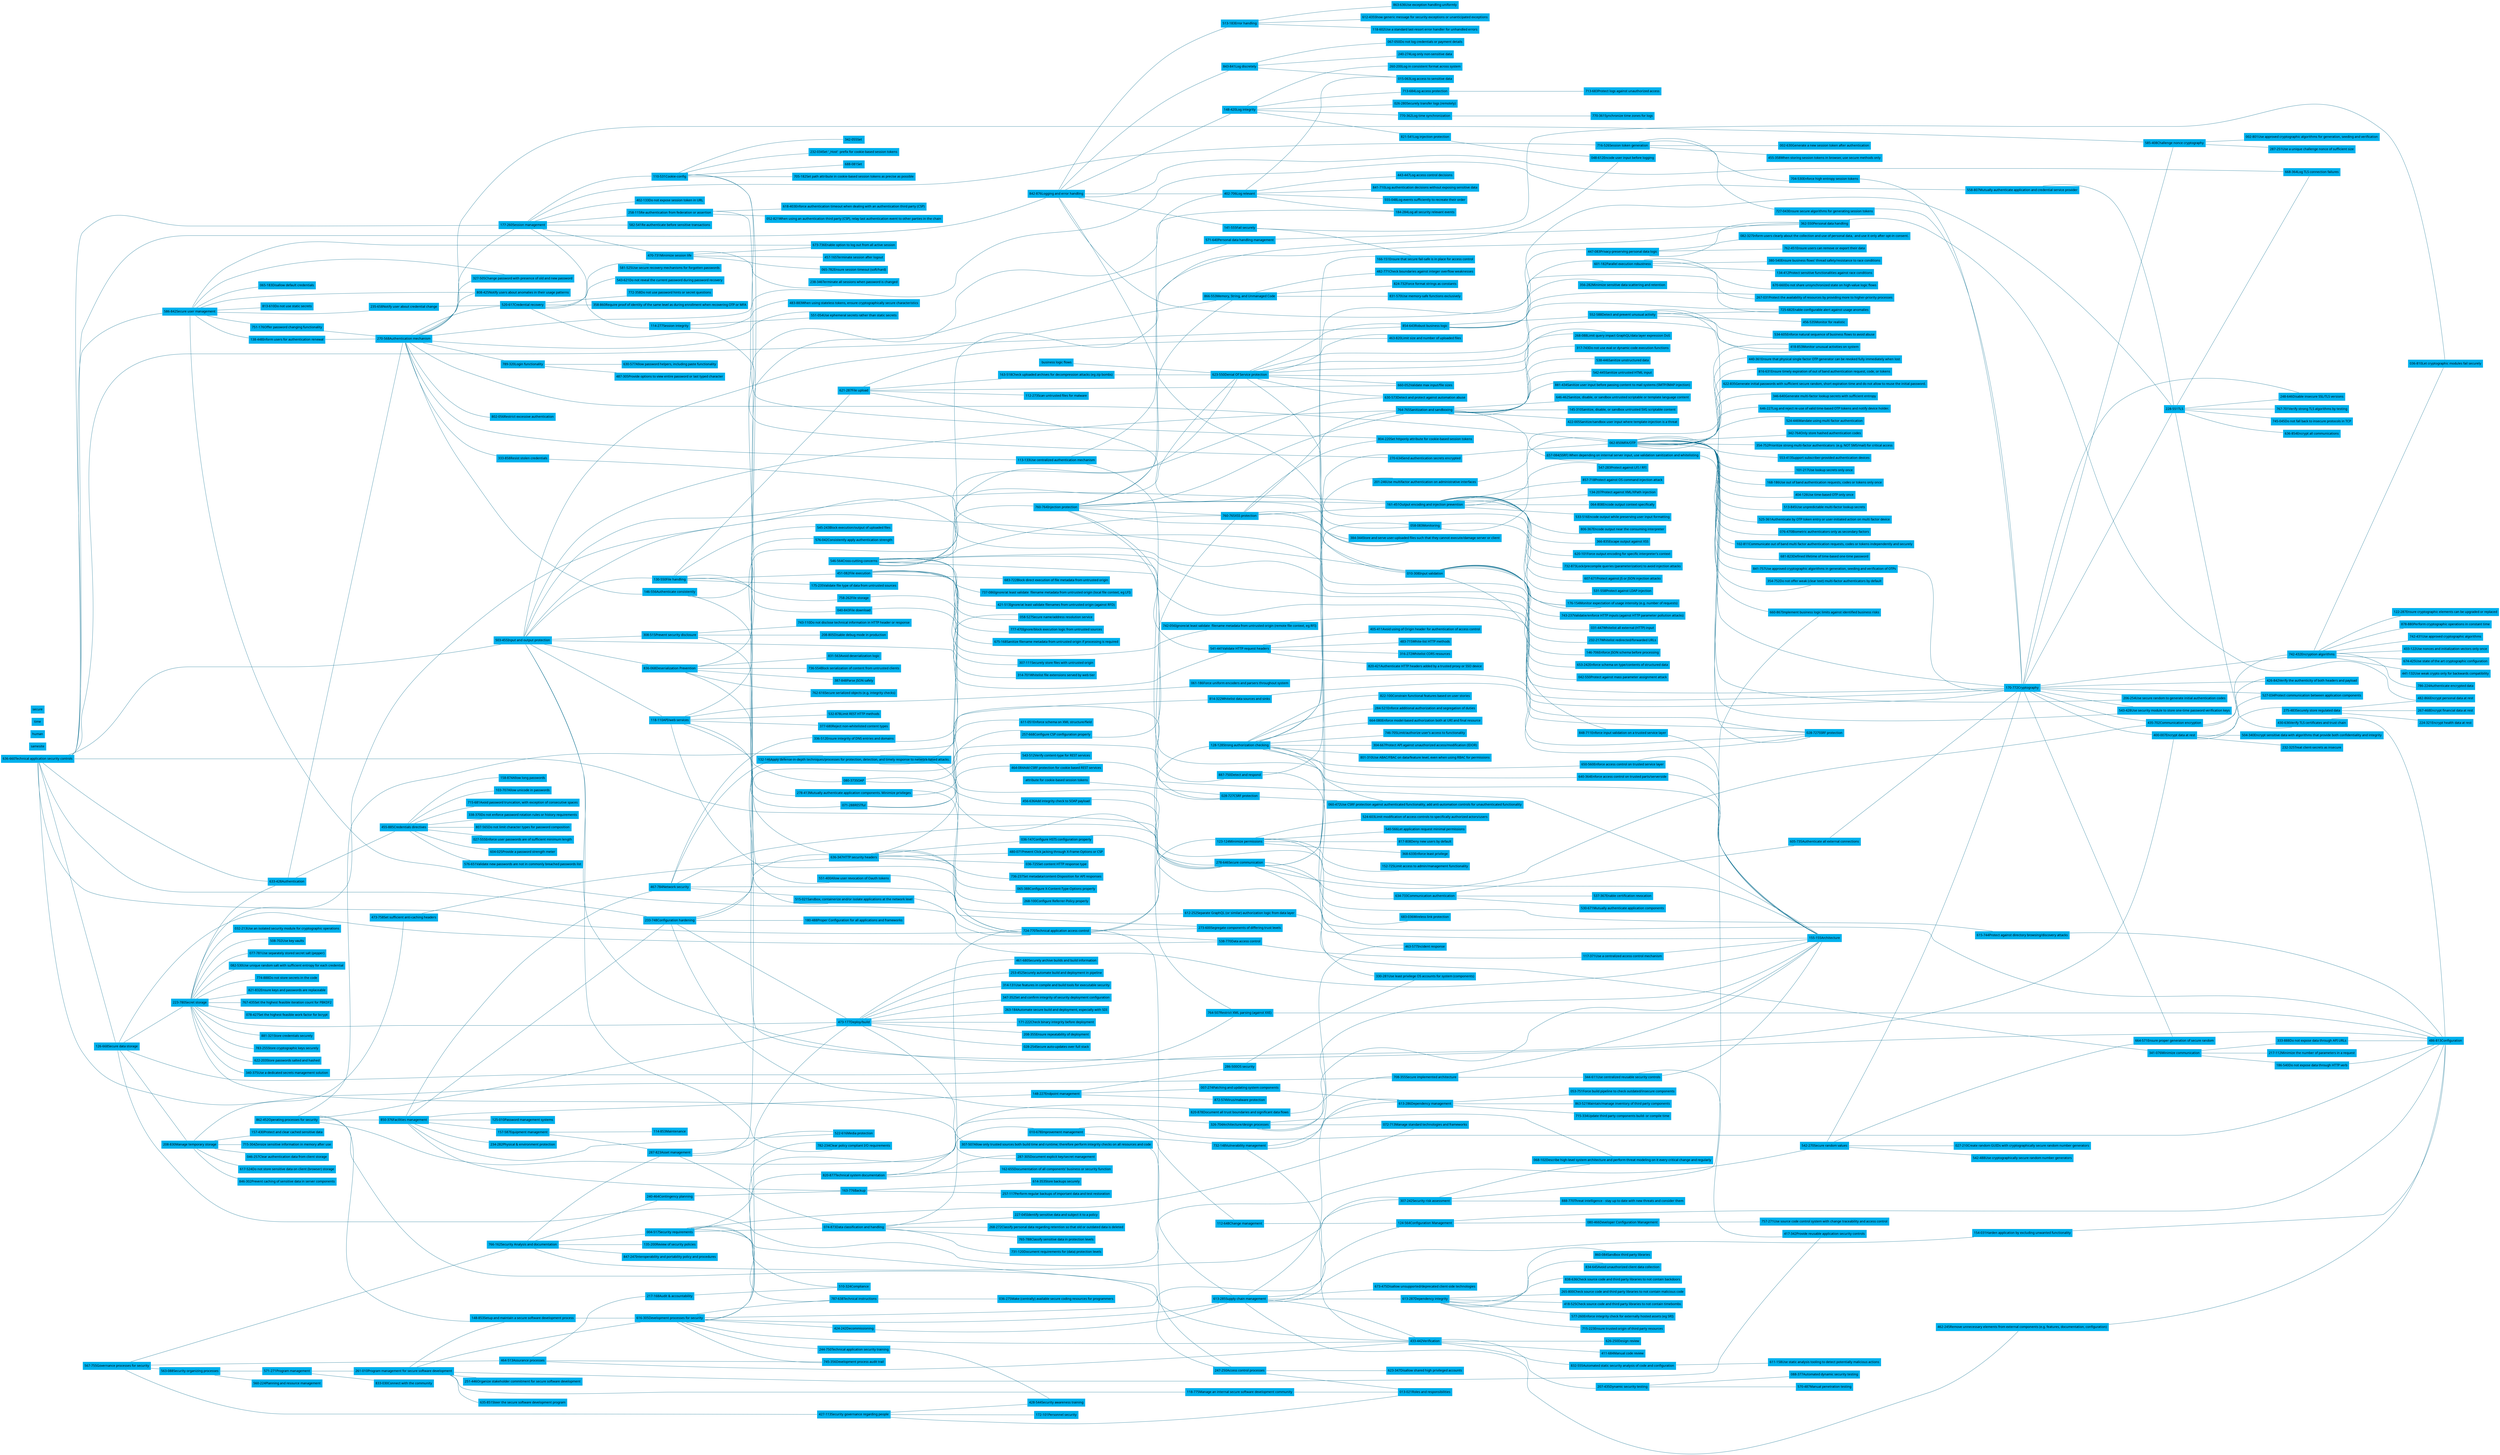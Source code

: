 graph G {
    node [
        fixedsize="false"
        fontname="Tahoma"
        color="white"
        fillcolor="deepskyblue2"
        fontcolor="black"
        shape="box"
        style="filled"
    ]

    edge [
        fontname="Arial"
        color="deepskyblue4"
        fontcolor="black"
        fontsize="12"
    ]

    rankdir=LR;

    

    "571-640Personal data handling management" -- "362-550Personal data handling";
"464-513Assurance processes" -- "433-442Verification";
"464-513Assurance processes" -- "217-168Audit & accountability";
"464-513Assurance processes" -- "745-356Development process audit trail";
"240-464Contingency planning" -- "163-776Backup";
"820-878Document all trust boundaries and significant data flows" -- "155-155Architecture";
"586-842Secure user management" -- "724-770Technical application access control";
"586-842Secure user management" -- "065-183Disallow default credentials";
"586-842Secure user management" -- "813-610Do not use static secrets";
"586-842Secure user management" -- "235-658Notify user about credential change";
"586-842Secure user management" -- "327-505Change password with presence of old and new password";
"586-842Secure user management" -- "138-448Inform users for authentication renewal";
"586-842Secure user management" -- "808-425Notify users about anomalies in their usage patterns";
"586-842Secure user management" -- "751-176Offer password changing functionality";
"586-842Secure user management" -- "673-736Enable option to log out from all active session";
"257-668Configure CSP configuration properly" -- "760-765XSS protection";
"141-555Fail securely" -- "036-810Let cryptographic modules fail securely";
"141-555Fail securely" -- "166-151Ensure that secure fail-safe is in place for access control";
"342-055Set "samesite" attribute for cookie-based session tokens" -- "028-727CSRF protection";
"464-084Add CSRF protection for cookie based REST services" -- "028-727CSRF protection";
"261-010Program management for secure software development" -- "616-305Development processes for security";
"261-010Program management for secure software development" -- "118-775Manage an internal secure software development community";
"261-010Program management for secure software development" -- "251-446Organize stakeholder commitment for secure software development";
"261-010Program management for secure software development" -- "417-342Provide reusable application security controls";
"261-010Program management for secure software development" -- "635-851Steer the secure software development program";
"261-010Program management for secure software development" -- "148-853Setup and maintain a secure software development process";
"286-500OS security" -- "330-281Use least privilege OS accounts for system (components)";
"615-744Protect against directory browsing/discovery attacks" -- "486-813Configuration";
"132-146Apply defense-in-depth techniques/processes for protection, detection, and timely response to network-based attacks." -- "623-550Denial Of Service protection";
"132-146Apply defense-in-depth techniques/processes for protection, detection, and timely response to network-based attacks." -- "724-770Technical application access control";
"732-148Vulnerability management" -- "463-577Incident response";
"732-148Vulnerability management" -- "613-286Dependency management";
"732-148Vulnerability management" -- "433-442Verification";
"760-764Injection protection" -- "760-765XSS protection";
"760-764Injection protection" -- "384-344Store and serve user-uploaded files such that they cannot execute/damage server or client";
"760-764Injection protection" -- "010-308Input validation";
"760-764Injection protection" -- "866-553Memory, String, and Unmanaged Code";
"760-764Injection protection" -- "161-451Output encoding and injection prevention";
"760-764Injection protection" -- "764-765Sanitization and sandboxing";
"760-764Injection protection" -- "541-441Validate HTTP request headers";
"760-764Injection protection" -- "764-507Restrict XML parsing (against XXE)";
"760-764Injection protection" -- "048-612Encode user input before logging";
"336-512Ensure integrity of DNS entries and domains" -- "058-527Secure name/address resolution service";
"571-271Program management" -- "833-030Connect with the community";
"571-271Program management" -- "261-010Program management for secure software development";
"751-176Offer password changing functionality" -- "270-568Authentication mechanism";
"605-735Authenticate all external connections" -- "170-772Cryptography";
"551-054Use ephemeral secrets rather than static secrets" -- "270-568Authentication mechanism";
"061-186Force uniform encoders and parsers throughout system" -- "028-727SSRF protection";
"836-068Deserialization Prevention" -- "831-563Avoid deserialization logic";
"836-068Deserialization Prevention" -- "736-554Block serialization of content from untrusted clients";
"836-068Deserialization Prevention" -- "387-848Parse JSON safely";
"836-068Deserialization Prevention" -- "762-616Secure serialized objects (e.g. integrity checks)";
"836-068Deserialization Prevention" -- "515-021Sandbox, containerize and/or isolate applications at the network level";
"836-068Deserialization Prevention" -- "184-284Log all security relevant events";
"503-455Input and output protection" -- "118-110API/web services";
"503-455Input and output protection" -- "836-068Deserialization Prevention";
"503-455Input and output protection" -- "130-550File handling";
"503-455Input and output protection" -- "010-308Input validation";
"503-455Input and output protection" -- "866-553Memory, String, and Unmanaged Code";
"503-455Input and output protection" -- "161-451Output encoding and injection prevention";
"503-455Input and output protection" -- "308-515Prevent security disclosure";
"503-455Input and output protection" -- "764-765Sanitization and sandboxing";
"503-455Input and output protection" -- "541-441Validate HTTP request headers";
"503-455Input and output protection" -- "764-507Restrict XML parsing (against XXE)";
"503-455Input and output protection" -- "782-234Clear policy compliant I/O requirements";
"114-277Session integrity" -- "551-054Use ephemeral secrets rather than static secrets";
"114-277Session integrity" -- "483-883When using stateless tokens, ensure cryptographically secure characteristics";
"887-750Detect and respond" -- "463-577Incident response";
"887-750Detect and respond" -- "058-083Monitoring";
"333-858Resist stolen credentials" -- "170-772Cryptography";
"764-507Restrict XML parsing (against XXE)" -- "486-813Configuration";
"004-517Security requirements" -- "433-442Verification";
"004-517Security requirements" -- "510-324Compliance";
"004-517Security requirements" -- "074-873Data classification and handling";
"004-517Security requirements" -- "782-234Clear policy compliant I/O requirements";
"004-517Security requirements" -- "072-713Manage standard technologies and frameworks";
"004-517Security requirements" -- "787-638Technical instructions";
"430-636Verify TLS certificates and trust chain" -- "486-813Configuration";
"704-530Enforce high entropy session tokens" -- "170-772Cryptography";
"163-518Check uploaded archives for decompression attacks (eg zip bombs)" -- "623-550Denial Of Service protection";
"760-765XSS protection" -- "384-344Store and serve user-uploaded files such that they cannot execute/damage server or client";
"760-765XSS protection" -- "010-308Input validation";
"760-765XSS protection" -- "161-451Output encoding and injection prevention";
"760-765XSS protection" -- "764-765Sanitization and sandboxing";
"760-765XSS protection" -- "804-220Set httponly attribute for cookie-based session tokens";
"071-288RESTful" -- "464-084Add CSRF protection for cookie based REST services";
"071-288RESTful" -- "543-512Verify content-type for REST services";
"138-448Inform users for authentication renewal" -- "270-568Authentication mechanism";
"307-507Allow only trusted sources both build time and runtime; therefore perform integrity checks on all resources and code" -- "613-285Supply chain management";
"201-246Use multifactor authentication on administrative interfaces" -- "062-850MFA/OTP";
"636-660Technical application security controls" -- "633-428Authentication";
"636-660Technical application security controls" -- "233-748Configuration hardening";
"636-660Technical application security controls" -- "503-455Input and output protection";
"636-660Technical application security controls" -- "842-876Logging and error handling";
"636-660Technical application security controls" -- "854-643Robust business logic";
"636-660Technical application security controls" -- "278-646Secure communication";
"636-660Technical application security controls" -- "126-668Secure data storage";
"636-660Technical application security controls" -- "708-355Secure implemented architecture";
"636-660Technical application security controls" -- "586-842Secure user management";
"636-660Technical application security controls" -- "177-260Session management";
"636-660Technical application security controls" -- "724-770Technical application access control";
"527-034Protect communication between application components" -- "170-772Cryptography";
"456-535Monitor for realistic "human time" business logic flows" -- "623-550Denial Of Service protection";
"424-242Decommissioning" -- "613-285Supply chain management";
"040-843File download" -- "314-701Whitelist file extensions served by web tier";
"866-553Memory, String, and Unmanaged Code" -- "482-771Check boundaries against integer overflow weaknesses";
"866-553Memory, String, and Unmanaged Code" -- "824-732Force format strings as constants";
"866-553Memory, String, and Unmanaged Code" -- "831-570Use memory-safe functions exclusively";
"657-084(SSRF) When depending on internal server input, use validation sanitization and whitelisting" -- "028-727SSRF protection";
"623-550Denial Of Service protection" -- "630-573Detect and protect against automation abuse";
"623-550Denial Of Service protection" -- "463-820Limit size and number of uploaded files";
"623-550Denial Of Service protection" -- "660-052Validate max input/file sizes";
"623-550Denial Of Service protection" -- "176-154Monitor expectation of usage intensity (e.g. number of requests)";
"623-550Denial Of Service protection" -- "268-088Limit query impact GraphQL/data layer expression DoS";
"623-550Denial Of Service protection" -- "854-643Robust business logic";
"623-550Denial Of Service protection" -- "725-682Enable configurable alert against usage anomalies";
"623-550Denial Of Service protection" -- "418-853Monitor unusual activities on system";
"623-550Denial Of Service protection" -- "267-031Protect the availability of resources by providing more to higher-priority processes";
"842-876Logging and error handling" -- "513-183Error handling";
"842-876Logging and error handling" -- "141-555Fail securely";
"842-876Logging and error handling" -- "843-841Log discretely";
"842-876Logging and error handling" -- "148-420Log integrity";
"842-876Logging and error handling" -- "402-706Log relevant";
"842-876Logging and error handling" -- "058-083Monitoring";
"842-876Logging and error handling" -- "725-682Enable configurable alert against usage anomalies";
"842-876Logging and error handling" -- "668-364Log TLS connection failures";
"270-568Authentication mechanism" -- "558-807Mutually authenticate application and credential service provider";
"270-568Authentication mechanism" -- "333-858Resist stolen credentials";
"270-568Authentication mechanism" -- "802-056Restrict excessive authentication";
"270-568Authentication mechanism" -- "113-133Use centralized authentication mechanism";
"270-568Authentication mechanism" -- "146-556Authenticate consistently";
"270-568Authentication mechanism" -- "585-408Challenge nonce cryptography";
"270-568Authentication mechanism" -- "520-617Credential recovery";
"270-568Authentication mechanism" -- "789-320Login functionality";
"270-568Authentication mechanism" -- "062-850MFA/OTP";
"270-568Authentication mechanism" -- "327-505Change password with presence of old and new password";
"270-568Authentication mechanism" -- "808-425Notify users about anomalies in their usage patterns";
"270-568Authentication mechanism" -- "177-260Session management";
"157-587Equipment management" -- "287-823Asset management";
"157-587Equipment management" -- "114-853Maintenance";
"451-082File execution" -- "683-722Block direct execution of file metadata from untrusted origin";
"451-082File execution" -- "737-086Ignore/at least validate  filename metadata from untrusted origin (local file context, eg LFI)";
"451-082File execution" -- "742-056Ignore/at least validate  filename metadata from untrusted origin (remote file context, eg RFI)";
"451-082File execution" -- "421-513Ignore/at least validate filenames from untrusted origin (against RFD)";
"451-082File execution" -- "777-470Ignore/block execution logic from untrusted sources";
"451-082File execution" -- "675-168Sanitize filename metadata from untrusted origin if processing is required";
"613-285Supply chain management" -- "307-242Security risk assessment";
"613-285Supply chain management" -- "673-475Disallow unsupported/deprecated client-side technologies";
"613-285Supply chain management" -- "154-031Harden application by excluding unwanted functionality";
"613-285Supply chain management" -- "462-245Remove unnecessary elements from external components (e.g. features, documentation, configuration)";
"613-285Supply chain management" -- "613-287Dependency integrity";
"613-285Supply chain management" -- "613-286Dependency management";
"613-285Supply chain management" -- "433-442Verification";
"248-646Disable insecure SSL/TLS versions" -- "170-772Cryptography";
"113-133Use centralized authentication mechanism" -- "155-155Architecture";
"113-133Use centralized authentication mechanism" -- "402-706Log relevant";
"558-807Mutually authenticate application and credential service provider" -- "228-551TLS";
"567-755Governance processes for security" -- "464-513Assurance processes";
"567-755Governance processes for security" -- "766-162Security Analysis and documentation";
"567-755Governance processes for security" -- "427-113Security governance regarding people";
"567-755Governance processes for security" -- "563-088Security organizing processes";
"787-638Technical instructions" -- "036-275Make (centrally) available secure coding resources for programmers";
"223-780Secret storage" -- "473-177Deploy/build";
"223-780Secret storage" -- "170-772Cryptography";
"223-780Secret storage" -- "633-428Authentication";
"223-780Secret storage" -- "774-888Do not store secrets in the code";
"223-780Secret storage" -- "821-832Ensure keys and passwords are replaceable";
"223-780Secret storage" -- "767-435Set the highest feasible iteration count for PBKDF2";
"223-780Secret storage" -- "078-427Set the highest feasible work factor for bcrypt";
"223-780Secret storage" -- "881-321Store credentials securely";
"223-780Secret storage" -- "783-255Store cryptographic keys securely";
"223-780Secret storage" -- "622-203Store passwords salted and hashed";
"223-780Secret storage" -- "340-375Use a dedicated secrets management solution";
"223-780Secret storage" -- "032-213Use an isolated security module for cryptographic operations";
"223-780Secret storage" -- "508-702Use key vaults";
"223-780Secret storage" -- "077-781Use separately stored secret salt (pepper)";
"223-780Secret storage" -- "082-530Use unique random salt with sufficient entropy for each credential";
"223-780Secret storage" -- "287-305Document explicit key/secret management";
"862-452Operating processes for security" -- "473-177Deploy/build";
"862-452Operating processes for security" -- "247-250Access control processes";
"862-452Operating processes for security" -- "887-750Detect and respond";
"862-452Operating processes for security" -- "850-376Facilities management";
"862-452Operating processes for security" -- "010-678Improvement management";
"862-452Operating processes for security" -- "148-853Setup and maintain a secure software development process";
"058-083Monitoring" -- "176-154Monitor expectation of usage intensity (e.g. number of requests)";
"058-083Monitoring" -- "418-853Monitor unusual activities on system";
"433-442Verification" -- "832-555Automated static security analysis of code and configuration";
"433-442Verification" -- "626-250Design review";
"433-442Verification" -- "207-435Dynamic security testing";
"433-442Verification" -- "411-684Manual code review";
"341-076Minimize communication" -- "333-888Do not expose data through API URLs";
"341-076Minimize communication" -- "186-540Do not expose data through HTTP verb";
"341-076Minimize communication" -- "217-112Minimize the number of parameters in a request";
"640-364Enforce access control on trusted parts/serverside" -- "155-155Architecture";
"473-758Set sufficient anti-caching headers" -- "636-347HTTP security headers";
"513-183Error handling" -- "612-435Show generic message for security exceptions or unanticipated exceptions";
"513-183Error handling" -- "118-602Use a standard last-resort error handler for unhandled errors";
"513-183Error handling" -- "863-636Use exception handling uniformly";
"110-531Cookie-config" -- "232-034Set '_Host'  prefix for cookie-based session tokens";
"110-531Cookie-config" -- "342-055Set "samesite" attribute for cookie-based session tokens";
"110-531Cookie-config" -- "688-081Set "secure" attribute for cookie-based session tokens";
"110-531Cookie-config" -- "804-220Set httponly attribute for cookie-based session tokens";
"110-531Cookie-config" -- "705-182Set path attribute in cookie-based session tokens as precise as possible";
"110-531Cookie-config" -- "636-347HTTP security headers";
"542-270Secure random values" -- "170-772Cryptography";
"542-270Secure random values" -- "027-210Create random GUIDs with cryptographically secure random number generators";
"542-270Secure random values" -- "664-571Ensure proper generation of secure random";
"542-270Secure random values" -- "542-488Use cryptographically secure random number generators";
"036-147Configure HSTS configuration properly" -- "278-646Secure communication";
"117-371Use a centralized access control mechanism" -- "155-155Architecture";
"447-083Privacy-preserving personal data logic" -- "762-451Ensure users can remove or export their data";
"447-083Privacy-preserving personal data logic" -- "082-327Inform users clearly about the collection and use of personal data,  and use it only after opt-in consent.";
"447-083Privacy-preserving personal data logic" -- "362-550Personal data handling";
"010-308Input validation" -- "848-711Enforce input validation on a trusted service layer";
"010-308Input validation" -- "653-242Enforce schema on type/contents of structured data";
"010-308Input validation" -- "176-154Monitor expectation of usage intensity (e.g. number of requests)";
"010-308Input validation" -- "042-550Protect against mass parameter assignment attack";
"010-308Input validation" -- "743-237Validatie/enforce HTTP inputs (against HTTP parameter pollution attacks)";
"010-308Input validation" -- "031-447Whitelist all external (HTTP) input";
"010-308Input validation" -- "232-217Whitelist redirected/forwarded URLs";
"010-308Input validation" -- "146-706Enforce JSON schema before processing";
"258-115Re-authentication from federation or assertion" -- "551-400Allow user revocation of Oauth tokens";
"258-115Re-authentication from federation or assertion" -- "618-403Enforce authentication timeout when dealing with an authentication third party (CSP)";
"258-115Re-authentication from federation or assertion" -- "052-821When using an authentication third party (CSP), relay last authentication event to other parties in the chain";
"832-555Automated static security analysis of code and configuration" -- "611-158Use static analysis tooling to detect potentially malicious actions";
"633-428Authentication" -- "270-568Authentication mechanism";
"633-428Authentication" -- "455-885Credentials directives";
"287-823Asset management" -- "074-873Data classification and handling";
"287-823Asset management" -- "571-640Personal data handling management";
"287-823Asset management" -- "522-616Media protection";
"821-541Log injection protection" -- "048-612Encode user input before logging";
"326-704Architecture/design processes" -- "155-155Architecture";
"326-704Architecture/design processes" -- "708-355Secure implemented architecture";
"326-704Architecture/design processes" -- "068-102Describe high-level system architecture and perform threat modeling on it every critical change and regularly";
"326-704Architecture/design processes" -- "072-713Manage standard technologies and frameworks";
"843-841Log discretely" -- "067-050Do not log credentials or payment details";
"843-841Log discretely" -- "240-274Log only non-sensitive data";
"843-841Log discretely" -- "015-063Log access to sensitive data";
"217-168Audit & accountability" -- "510-324Compliance";
"727-043Ensure secure algorithms for generating session tokens" -- "170-772Cryptography";
"742-056Ignore/at least validate  filename metadata from untrusted origin (remote file context, eg RFI)" -- "028-727SSRF protection";
"770-362Log time synchronization" -- "770-361Synchronize time zones for logs";
"148-853Setup and maintain a secure software development process" -- "616-305Development processes for security";
"118-775Manage an internal secure software development community" -- "013-021Roles and responsibilities";
"074-873Data classification and handling" -- "724-770Technical application access control";
"074-873Data classification and handling" -- "268-272Classify personal data regarding retention so that old or outdated data is deleted";
"074-873Data classification and handling" -- "765-788Classify sensitive data in protection levels";
"074-873Data classification and handling" -- "731-120Document requirements for (data) protection levels";
"074-873Data classification and handling" -- "227-045Identify sensitive data and subject it to a policy";
"456-636Add integrity check to SOAP payload" -- "278-646Secure communication";
"278-413Mutually authenticate application components. Minimize privileges" -- "155-155Architecture";
"278-413Mutually authenticate application components. Minimize privileges" -- "724-770Technical application access control";
"470-731Minimize session life" -- "673-736Enable option to log out from all active session";
"470-731Minimize session life" -- "065-782Ensure session timeout (soft/hard)";
"470-731Minimize session life" -- "238-346Terminate all sessions when password is changed";
"470-731Minimize session life" -- "457-165Terminate session after logout";
"308-515Prevent security disclosure" -- "486-813Configuration";
"308-515Prevent security disclosure" -- "208-805Disable debug mode in production";
"308-515Prevent security disclosure" -- "743-110Do not disclose technical information in HTTP header or response";
"601-182Parallel execution robustness" -- "670-660Do not share unsynchronized state on high-value logic flows";
"601-182Parallel execution robustness" -- "380-540Ensure business flows' thread safety/resistance to race conditions";
"601-182Parallel execution robustness" -- "134-412Protect sensitive functionalities against race conditions";
"601-182Parallel execution robustness" -- "267-031Protect the availability of resources by providing more to higher-priority processes";
"850-376Facilities management" -- "163-776Backup";
"850-376Facilities management" -- "148-227Endpoint management";
"850-376Facilities management" -- "157-587Equipment management";
"850-376Facilities management" -- "522-616Media protection";
"850-376Facilities management" -- "467-784Network security";
"850-376Facilities management" -- "125-010Password management systems";
"850-376Facilities management" -- "234-282Physical & environment protection";
"850-376Facilities management" -- "233-748Configuration hardening";
"307-242Security risk assessment" -- "888-770Threat intelligence - stay up to date with new threats and consider them";
"307-242Security risk assessment" -- "068-102Describe high-level system architecture and perform threat modeling on it every critical change and regularly";
"307-242Security risk assessment" -- "660-867Implement business logic limits against identified business risks";
"841-757Use approved cryptographic algorithms in generation, seeding and verification of OTPs" -- "170-772Cryptography";
"233-748Configuration hardening" -- "486-813Configuration";
"233-748Configuration hardening" -- "473-177Deploy/build";
"233-748Configuration hardening" -- "180-488Proper Configuration for all applications and frameworks";
"233-748Configuration hardening" -- "814-322Whitelist data sources and sinks";
"233-748Configuration hardening" -- "636-347HTTP security headers";
"467-784Network security" -- "336-512Ensure integrity of DNS entries and domains";
"467-784Network security" -- "515-021Sandbox, containerize and/or isolate applications at the network level";
"467-784Network security" -- "132-146Apply defense-in-depth techniques/processes for protection, detection, and timely response to network-based attacks.";
"467-784Network security" -- "273-600Segregate components of differing trust levels";
"467-784Network security" -- "278-646Secure communication";
"427-113Security governance regarding people" -- "172-101Personnel security";
"427-113Security governance regarding people" -- "013-021Roles and responsibilities";
"427-113Security governance regarding people" -- "428-544Security awareness training";
"766-162Security Analysis and documentation" -- "287-823Asset management";
"766-162Security Analysis and documentation" -- "240-464Contingency planning";
"766-162Security Analysis and documentation" -- "847-247Interoperability and portability policy and procedures";
"766-162Security Analysis and documentation" -- "135-200Review of security policies";
"766-162Security Analysis and documentation" -- "004-517Security requirements";
"766-162Security Analysis and documentation" -- "307-242Security risk assessment";
"708-355Secure implemented architecture" -- "155-155Architecture";
"708-355Secure implemented architecture" -- "344-611Use centralized reusable security controls";
"546-564Cross-cutting concerns" -- "155-155Architecture";
"546-564Cross-cutting concerns" -- "486-813Configuration";
"546-564Cross-cutting concerns" -- "170-772Cryptography";
"546-564Cross-cutting concerns" -- "028-727CSRF protection";
"546-564Cross-cutting concerns" -- "623-550Denial Of Service protection";
"546-564Cross-cutting concerns" -- "760-764Injection protection";
"546-564Cross-cutting concerns" -- "362-550Personal data handling";
"546-564Cross-cutting concerns" -- "058-527Secure name/address resolution service";
"546-564Cross-cutting concerns" -- "028-727SSRF protection";
"546-564Cross-cutting concerns" -- "760-765XSS protection";
"007-274Patching and updating system components" -- "613-286Dependency management";
"177-260Session management" -- "402-133Do not expose session token in URL";
"177-260Session management" -- "582-541Re-authenticate before sensitive transactions";
"177-260Session management" -- "110-531Cookie-config";
"177-260Session management" -- "470-731Minimize session life";
"177-260Session management" -- "258-115Re-authentication from federation or assertion";
"177-260Session management" -- "114-277Session integrity";
"177-260Session management" -- "716-526Session token generation";
"612-252Separate GraphQL (or similar) authorization logic from data layer" -- "155-155Architecture";
"112-648Change management" -- "124-564Configuration Management";
"551-400Allow user revocation of Oauth tokens" -- "724-770Technical application access control";
"634-733Communication authentication" -- "605-735Authenticate all external connections";
"634-733Communication authentication" -- "537-367Enable certification revocation";
"634-733Communication authentication" -- "530-671Mutually authenticate application components";
"126-668Secure data storage" -- "538-770Data access control";
"126-668Secure data storage" -- "400-007Encrypt data at rest";
"126-668Secure data storage" -- "208-830Manage temporary storage";
"126-668Secure data storage" -- "223-780Secret storage";
"126-668Secure data storage" -- "542-270Secure random values";
"333-888Do not expose data through API URLs" -- "486-813Configuration";
"613-287Dependency integrity" -- "834-645Avoid unauthorized client data collection";
"613-287Dependency integrity" -- "838-636Check source code and third party libraries to not contain backdoors";
"613-287Dependency integrity" -- "265-800Check source code and third party libraries to not contain malicious code";
"613-287Dependency integrity" -- "418-525Check source code and third party libraries to not contain timebombs";
"613-287Dependency integrity" -- "577-260Enforce integrity check for externally hosted assets (eg SRI)";
"613-287Dependency integrity" -- "715-223Ensure trusted origin of third party resources";
"613-287Dependency integrity" -- "860-084Sandbox third party libraries";
"124-564Configuration Management" -- "486-813Configuration";
"124-564Configuration Management" -- "080-466Developer Configuration Management";
"161-451Output encoding and injection prevention" -- "064-808Encode output context-specifically";
"161-451Output encoding and injection prevention" -- "806-367Encode output near the consuming interpreter";
"161-451Output encoding and injection prevention" -- "533-516Encode output while preserving user input formatting";
"161-451Output encoding and injection prevention" -- "366-835Escape output against XSS";
"161-451Output encoding and injection prevention" -- "620-101Force output encoding for specific interpreter's context";
"161-451Output encoding and injection prevention" -- "732-873Lock/precompile queries (parameterization) to avoid injection attacks";
"161-451Output encoding and injection prevention" -- "607-671Protect against JS or JSON injection attacks";
"161-451Output encoding and injection prevention" -- "531-558Protect against LDAP injection";
"161-451Output encoding and injection prevention" -- "547-283Protect against LFI / RFI";
"161-451Output encoding and injection prevention" -- "857-718Protect against OS command injection attack";
"161-451Output encoding and injection prevention" -- "134-207Protect against XML/XPath injection";
"278-646Secure communication" -- "634-733Communication authentication";
"278-646Secure communication" -- "435-702Communication encryption";
"278-646Secure communication" -- "341-076Minimize communication";
"278-646Secure communication" -- "228-551TLS";
"278-646Secure communication" -- "683-036Wireless link protection";
"278-646Secure communication" -- "270-634Send authentication secrets encrypted";
"402-706Log relevant" -- "443-447Log access control decisions";
"402-706Log relevant" -- "015-063Log access to sensitive data";
"402-706Log relevant" -- "184-284Log all security relevant events";
"402-706Log relevant" -- "841-710Log authentication decisions without exposing sensitive data";
"402-706Log relevant" -- "555-048Log events sufficiently to recreate their order";
"170-772Cryptography" -- "228-551TLS";
"170-772Cryptography" -- "585-408Challenge nonce cryptography";
"170-772Cryptography" -- "062-850MFA/OTP";
"170-772Cryptography" -- "206-254Use secure random to generate initial authentication codes";
"170-772Cryptography" -- "543-428Use security module to store one-time password verification keys";
"170-772Cryptography" -- "435-702Communication encryption";
"170-772Cryptography" -- "426-842Verify the authenticity of both headers and payload";
"170-772Cryptography" -- "400-007Encrypt data at rest";
"170-772Cryptography" -- "742-432Encryption algorithms";
"170-772Cryptography" -- "664-571Ensure proper generation of secure random";
"270-634Send authentication secrets encrypted" -- "062-850MFA/OTP";
"455-885Credentials directives" -- "158-874Allow long passwords";
"455-885Credentials directives" -- "103-707Allow unicode in passwords";
"455-885Credentials directives" -- "715-681Avoid password truncation, with exception of consecutive spaces";
"455-885Credentials directives" -- "338-370Do not enforce password rotation rules or history requirements";
"455-885Credentials directives" -- "807-565Do not limit character types for password composition";
"455-885Credentials directives" -- "027-555Enforce user passwords are of sufficient minimum length";
"455-885Credentials directives" -- "604-025Provide a password strength meter";
"455-885Credentials directives" -- "576-651Validate new passwords are not in commonly breached passwords list";
"275-483Securely store regulated data" -- "267-468Encrypt financial data at rest";
"275-483Securely store regulated data" -- "224-321Encrypt health data at rest";
"275-483Securely store regulated data" -- "482-866Encrypt personal data at rest";
"146-556Authenticate consistently" -- "576-042Consistently apply authentication strength";
"146-556Authenticate consistently" -- "278-413Mutually authenticate application components. Minimize privileges";
"344-611Use centralized reusable security controls" -- "155-155Architecture";
"344-611Use centralized reusable security controls" -- "417-342Provide reusable application security controls";
"207-435Dynamic security testing" -- "088-377Automated dynamic security testing";
"207-435Dynamic security testing" -- "570-487Manual penetration testing";
"462-245Remove unnecessary elements from external components (e.g. features, documentation, configuration)" -- "486-813Configuration";
"028-727CSRF protection" -- "060-472Use CSRF protection against authenticated functionality, add anti-automation controls for unauthenticated functionality";
"062-850MFA/OTP" -- "525-361Authenticate by OTP token entry or user-initiated action on multi factor device";
"062-850MFA/OTP" -- "076-470Biometric authenticators only as secondary factors";
"062-850MFA/OTP" -- "102-811Communicate out of band multi factor authentication requests, codes or tokens independently and securely";
"062-850MFA/OTP" -- "681-823Defined lifetime of time-based one-time password";
"062-850MFA/OTP" -- "354-752Do not offer weak (clear text) multi-factor authenticators by default";
"062-850MFA/OTP" -- "440-361Ensure that physical single factor OTP generator can be revoked fully immediately when lost";
"062-850MFA/OTP" -- "816-631Ensure timely expiration of out of band authentication request, code, or tokens";
"062-850MFA/OTP" -- "622-835Generate initial passwords with sufficient secure random, short expiration time and do not allow to reuse the initial password.";
"062-850MFA/OTP" -- "346-640Generate multi-factor lookup secrets with sufficient entropy";
"062-850MFA/OTP" -- "646-227Log and reject re-use of valid time-based OTP tokens and notify device holder.";
"062-850MFA/OTP" -- "524-446Mandate using multi factor authentication";
"062-850MFA/OTP" -- "342-764Only store hashed authentication codes";
"062-850MFA/OTP" -- "354-752Prioritize strong multi-factor authenticators  (e.g. NOT SMS/mail) for critical access";
"062-850MFA/OTP" -- "553-413Support subscriber-provided authentication devices";
"062-850MFA/OTP" -- "841-757Use approved cryptographic algorithms in generation, seeding and verification of OTPs";
"062-850MFA/OTP" -- "101-217Use lookup secrets only once";
"062-850MFA/OTP" -- "168-186Use out of band authentication requests, codes or tokens only once";
"062-850MFA/OTP" -- "206-254Use secure random to generate initial authentication codes";
"062-850MFA/OTP" -- "543-428Use security module to store one-time password verification keys";
"062-850MFA/OTP" -- "404-126Use time-based OTP only once";
"062-850MFA/OTP" -- "513-845Use unpredictable multi-factor lookup secrets";
"789-320Login functionality" -- "630-577Allow password helpers, including paste functionality";
"789-320Login functionality" -- "487-305Provide options to view entire password or last typed character";
"724-770Technical application access control" -- "123-124Minimize permissions";
"724-770Technical application access control" -- "128-128Strong authorization checking";
"724-770Technical application access control" -- "247-250Access control processes";
"724-770Technical application access control" -- "273-600Segregate components of differing trust levels";
"724-770Technical application access control" -- "538-770Data access control";
"244-750Technical application security training" -- "428-544Security awareness training";
"713-684Log access protection" -- "713-683Protect logs against unauthorized access";
"118-110API/web services" -- "061-186Force uniform encoders and parsers throughout system";
"118-110API/web services" -- "532-878Limit REST HTTP methods";
"118-110API/web services" -- "377-680Reject non-whitelisted content types";
"118-110API/web services" -- "612-252Separate GraphQL (or similar) authorization logic from data layer";
"118-110API/web services" -- "071-288RESTful";
"118-110API/web services" -- "080-373SOAP";
"118-110API/web services" -- "630-573Detect and protect against automation abuse";
"636-347HTTP security headers" -- "257-668Configure CSP configuration properly";
"636-347HTTP security headers" -- "036-147Configure HSTS configuration properly";
"636-347HTTP security headers" -- "268-100Configure Referrer-Policy properly";
"636-347HTTP security headers" -- "065-388Configure X-Content-Type-Options properly";
"636-347HTTP security headers" -- "480-071Prevent Click jacking through X-Frame-Options or CSP";
"636-347HTTP security headers" -- "036-725Set content HTTP response type";
"636-347HTTP security headers" -- "736-237Set metadata/content-Disposition for API responses";
"848-711Enforce input validation on a trusted service layer" -- "155-155Architecture";
"613-286Dependency management" -- "053-751Force build pipeline to check outdated/insecure components";
"613-286Dependency management" -- "863-521Maintain/manage inventory of third party components";
"613-286Dependency management" -- "715-334Update third party components build- or compile time";
"128-128Strong authorization checking" -- "822-100Constrain functional features based on user stories";
"128-128Strong authorization checking" -- "201-246Use multifactor authentication on administrative interfaces";
"128-128Strong authorization checking" -- "640-364Enforce access control on trusted parts/serverside";
"128-128Strong authorization checking" -- "650-560Enforce access control on trusted service layer";
"128-128Strong authorization checking" -- "284-521Enforce additional authorization and segregation of duties";
"128-128Strong authorization checking" -- "664-080Enforce model-based authorization both at URI and final resource";
"128-128Strong authorization checking" -- "166-151Ensure that secure fail-safe is in place for access control";
"128-128Strong authorization checking" -- "746-705Limit/authorize user's access to functionality";
"128-128Strong authorization checking" -- "615-744Protect against directory browsing/discovery attacks";
"128-128Strong authorization checking" -- "304-667Protect API against unauthorized access/modification (IDOR)";
"128-128Strong authorization checking" -- "801-310Use ABAC/FBAC on data/feature level, even when using RBAC for permissions";
"128-128Strong authorization checking" -- "060-472Use CSRF protection against authenticated functionality, add anti-automation controls for unauthenticated functionality";
"435-702Communication encryption" -- "527-034Protect communication between application components";
"435-702Communication encryption" -- "426-842Verify the authenticity of both headers and payload";
"515-021Sandbox, containerize and/or isolate applications at the network level" -- "155-155Architecture";
"854-643Robust business logic" -- "552-588Detect and prevent unusual activity";
"854-643Robust business logic" -- "356-282Minimize sensitive data scattering and retention";
"854-643Robust business logic" -- "601-182Parallel execution robustness";
"854-643Robust business logic" -- "447-083Privacy-preserving personal data logic";
"742-432Encryption algorithms" -- "786-224Authenticate encrypted data";
"742-432Encryption algorithms" -- "122-287Ensure cryptographic elements can be upgraded or replaced";
"742-432Encryption algorithms" -- "036-810Let cryptographic modules fail securely";
"742-432Encryption algorithms" -- "878-880Perform cryptographic operations in constant time";
"742-432Encryption algorithms" -- "742-431Use approved cryptographic algorithms";
"742-432Encryption algorithms" -- "433-122Use nonces and initialization vectors only once";
"742-432Encryption algorithms" -- "674-425Use state of the art cryptographic configuration";
"742-432Encryption algorithms" -- "441-132Use weak crypto only for backwards compatibility";
"123-124Minimize permissions" -- "540-566Let application request minimal permissions";
"123-124Minimize permissions" -- "817-808Deny new users by default";
"123-124Minimize permissions" -- "368-633Enforce least privilege";
"123-124Minimize permissions" -- "152-725Limit access to admin/management functionality";
"123-124Minimize permissions" -- "524-603Limit modification of access controls to specifically authorized actors/users";
"123-124Minimize permissions" -- "330-281Use least privilege OS accounts for system (components)";
"541-441Validate HTTP request headers" -- "820-421Authenticate HTTP headers added by a trusted proxy or SSO device";
"541-441Validate HTTP request headers" -- "405-411Avoid using of Origin header for authentication of access control";
"541-441Validate HTTP request headers" -- "483-715White-list HTTP methods";
"541-441Validate HTTP request headers" -- "316-272Whitelist CORS resources";
"400-007Encrypt data at rest" -- "504-340Encrypt sensitive data with algorithms that provide both confidentiality and integrity";
"400-007Encrypt data at rest" -- "742-432Encryption algorithms";
"400-007Encrypt data at rest" -- "275-483Securely store regulated data";
"400-007Encrypt data at rest" -- "232-325Treat client-secrets as insecure";
"186-540Do not expose data through HTTP verb" -- "486-813Configuration";
"585-408Challenge nonce cryptography" -- "287-251Use a unique challenge nonce of sufficient size";
"585-408Challenge nonce cryptography" -- "002-801Use approved cryptographic algorithms for generation, seeding and verification";
"130-550File handling" -- "545-243Block execution/output of uploaded files";
"130-550File handling" -- "175-235Validate file type of data from untrusted sources";
"130-550File handling" -- "040-843File download";
"130-550File handling" -- "451-082File execution";
"130-550File handling" -- "758-262File storage";
"130-550File handling" -- "621-287File upload";
"616-305Development processes for security" -- "326-704Architecture/design processes";
"616-305Development processes for security" -- "124-564Configuration Management";
"616-305Development processes for security" -- "424-242Decommissioning";
"616-305Development processes for security" -- "473-177Deploy/build";
"616-305Development processes for security" -- "745-356Development process audit trail";
"616-305Development processes for security" -- "613-285Supply chain management";
"616-305Development processes for security" -- "244-750Technical application security training";
"616-305Development processes for security" -- "787-638Technical instructions";
"616-305Development processes for security" -- "820-877Technical system documentation";
"616-305Development processes for security" -- "433-442Verification";
"235-658Notify user about credential change" -- "520-617Credential recovery";
"538-770Data access control" -- "117-371Use a centralized access control mechanism";
"650-560Enforce access control on trusted service layer" -- "155-155Architecture";
"080-466Developer Configuration Management" -- "757-271Use source code control system with change traceability and access control";
"362-550Personal data handling" -- "482-866Encrypt personal data at rest";
"758-262File storage" -- "307-111Securely store files with untrusted origin";
"010-678Improvement management" -- "112-648Change management";
"010-678Improvement management" -- "732-148Vulnerability management";
"716-526Session token generation" -- "704-530Enforce high entropy session tokens";
"716-526Session token generation" -- "727-043Ensure secure algorithms for generating session tokens";
"716-526Session token generation" -- "002-630Generate a new session token after authentication";
"716-526Session token generation" -- "455-358When storing session tokens in browser, use secure methods only";
"563-088Security organizing processes" -- "560-224Planning and resource management";
"563-088Security organizing processes" -- "571-271Program management";
"148-227Endpoint management" -- "286-500OS security";
"148-227Endpoint management" -- "007-274Patching and updating system components";
"148-227Endpoint management" -- "872-574Virus/malware protection";
"154-031Harden application by excluding unwanted functionality" -- "486-813Configuration";
"080-373SOAP" -- "456-636Add integrity check to SOAP payload";
"080-373SOAP" -- "611-051Enforce schema on XML structure/field";
"163-776Backup" -- "257-117Perform regular backups of important data and test restoration";
"163-776Backup" -- "614-353Store backups securely";
"520-617Credential recovery" -- "543-621Do not reveal the current password during password recovery";
"520-617Credential recovery" -- "772-358Do not use password hints or secret questions";
"520-617Credential recovery" -- "358-860Require proof of identity of the same level as during enrollment when recovering OTP or MFA";
"520-617Credential recovery" -- "270-634Send authentication secrets encrypted";
"520-617Credential recovery" -- "581-525Use secure recovery mechanisms for forgotten passwords";
"820-877Technical system documentation" -- "820-878Document all trust boundaries and significant data flows";
"820-877Technical system documentation" -- "287-305Document explicit key/secret management";
"820-877Technical system documentation" -- "162-655Documentation of all components' business or security function";
"552-588Detect and prevent unusual activity" -- "725-682Enable configurable alert against usage anomalies";
"552-588Detect and prevent unusual activity" -- "534-605Enforce natural sequence of business flows to avoid abuse";
"552-588Detect and prevent unusual activity" -- "660-867Implement business logic limits against identified business risks";
"552-588Detect and prevent unusual activity" -- "456-535Monitor for realistic "human time" business logic flows";
"552-588Detect and prevent unusual activity" -- "418-853Monitor unusual activities on system";
"247-250Access control processes" -- "013-021Roles and responsibilities";
"247-250Access control processes" -- "623-347Disallow shared high privileged accounts";
"148-420Log integrity" -- "260-200Log in consistent format across system";
"148-420Log integrity" -- "026-280Securely transfer logs (remotely)";
"148-420Log integrity" -- "713-684Log access protection";
"148-420Log integrity" -- "821-541Log injection protection";
"148-420Log integrity" -- "770-362Log time synchronization";
"814-322Whitelist data sources and sinks" -- "028-727SSRF protection";
"473-177Deploy/build" -- "307-507Allow only trusted sources both build time and runtime; therefore perform integrity checks on all resources and code";
"473-177Deploy/build" -- "347-352Set and confirm integrity of security deployment configuration";
"473-177Deploy/build" -- "263-184Automate secure build and deployment, especially with SDI";
"473-177Deploy/build" -- "171-222Check binary integrity before deployment";
"473-177Deploy/build" -- "208-355Ensure repeatability of deployment";
"473-177Deploy/build" -- "028-254Secure auto-updates over full stack";
"473-177Deploy/build" -- "461-680Securely archive builds and build information";
"473-177Deploy/build" -- "253-452Securely automate build and deployment in pipeline";
"473-177Deploy/build" -- "314-131Use features in compile and build tools for executable security";
"621-287File upload" -- "163-518Check uploaded archives for decompression attacks (eg zip bombs)";
"621-287File upload" -- "463-820Limit size and number of uploaded files";
"621-287File upload" -- "112-273Scan untrusted files for malware";
"621-287File upload" -- "384-344Store and serve user-uploaded files such that they cannot execute/damage server or client";
"621-287File upload" -- "660-052Validate max input/file sizes";
"208-830Manage temporary storage" -- "046-257Clear authentication data from client storage";
"208-830Manage temporary storage" -- "617-524Do not store sensitive data on client (browser) storage";
"208-830Manage temporary storage" -- "846-302Prevent caching of sensitive data in server components";
"208-830Manage temporary storage" -- "157-430Protect and clear cached sensitive data";
"208-830Manage temporary storage" -- "473-758Set sufficient anti-caching headers";
"208-830Manage temporary storage" -- "715-304Zeroize sensitive information in memory after use";
"228-551TLS" -- "248-646Disable insecure SSL/TLS versions";
"228-551TLS" -- "745-045Do not fall back to insecure protocols in TCP";
"228-551TLS" -- "636-854Encrypt all communications";
"228-551TLS" -- "668-364Log TLS connection failures";
"228-551TLS" -- "767-701Verify strong TLS algorithms by testing";
"228-551TLS" -- "430-636Verify TLS certificates and trust chain";
"764-765Sanitization and sandboxing" -- "657-084(SSRF) When depending on internal server input, use validation sanitization and whitelisting";
"764-765Sanitization and sandboxing" -- "317-743Do not use eval or dynamic code execution functions";
"764-765Sanitization and sandboxing" -- "538-446Sanitize unstructured data";
"764-765Sanitization and sandboxing" -- "542-445Sanitize untrusted HTML input";
"764-765Sanitization and sandboxing" -- "881-434Sanitize user input before passing content to mail systems (SMTP/IMAP injection)";
"764-765Sanitization and sandboxing" -- "646-462Sanitize, disable, or sandbox untrusted scriptable or template language content";
"764-765Sanitization and sandboxing" -- "145-310Sanitize, disable, or sandbox untrusted SVG scriptable content";
"764-765Sanitization and sandboxing" -- "422-005Sanitize/sandbox user input where template-injection is a threat";
"764-765Sanitization and sandboxing" -- "268-088Limit query impact GraphQL/data layer expression DoS";

}
